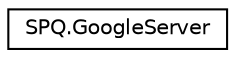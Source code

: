 digraph "Graphical Class Hierarchy"
{
  edge [fontname="Helvetica",fontsize="10",labelfontname="Helvetica",labelfontsize="10"];
  node [fontname="Helvetica",fontsize="10",shape=record];
  rankdir="LR";
  Node0 [label="SPQ.GoogleServer",height=0.2,width=0.4,color="black", fillcolor="white", style="filled",URL="$class_s_p_q_1_1_google_server.html"];
}
